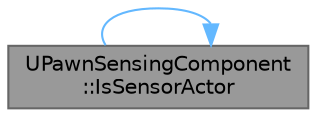 digraph "UPawnSensingComponent::IsSensorActor"
{
 // INTERACTIVE_SVG=YES
 // LATEX_PDF_SIZE
  bgcolor="transparent";
  edge [fontname=Helvetica,fontsize=10,labelfontname=Helvetica,labelfontsize=10];
  node [fontname=Helvetica,fontsize=10,shape=box,height=0.2,width=0.4];
  rankdir="LR";
  Node1 [id="Node000001",label="UPawnSensingComponent\l::IsSensorActor",height=0.2,width=0.4,color="gray40", fillcolor="grey60", style="filled", fontcolor="black",tooltip="If true, component will perform sensing updates."];
  Node1 -> Node1 [id="edge1_Node000001_Node000001",color="steelblue1",style="solid",tooltip=" "];
}
